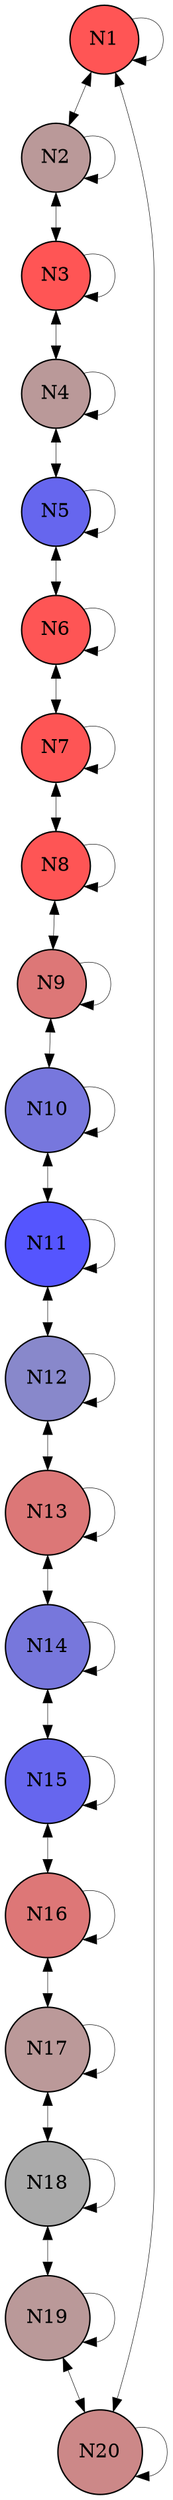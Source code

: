 strict digraph graphname { concentrate=true node [shape=circle, style=filled, fontsize=14] {node [style=filled,fillcolor="#FF5555"] N1 }{node [style=filled,fillcolor="#BA9999"] N2 }{node [style=filled,fillcolor="#FF5555"] N3 }{node [style=filled,fillcolor="#BA9999"] N4 }{node [style=filled,fillcolor="#6666EE"] N5 }{node [style=filled,fillcolor="#FE5555"] N6 }{node [style=filled,fillcolor="#FE5555"] N7 }{node [style=filled,fillcolor="#FE5555"] N8 }{node [style=filled,fillcolor="#DD7777"] N9 }{node [style=filled,fillcolor="#7777DD"] N10 }{node [style=filled,fillcolor="#5555FE"] N11 }{node [style=filled,fillcolor="#8888CB"] N12 }{node [style=filled,fillcolor="#DC7777"] N13 }{node [style=filled,fillcolor="#7777DC"] N14 }{node [style=filled,fillcolor="#6666EE"] N15 }{node [style=filled,fillcolor="#DD7777"] N16 }{node [style=filled,fillcolor="#BB9999"] N17 }{node [style=filled,fillcolor="#AAAAAA"] N18 }{node [style=filled,fillcolor="#BA9999"] N19 }{node [style=filled,fillcolor="#CC8888"] N20 } N1 -> N1 [penwidth=0.3333333333333333]; N1 -> N2 [dir=both penwidth=0.3333333333333333]; N1 -> N20 [dir=both penwidth=0.3333333333333333]; N2 -> N1 [dir=both penwidth=0.3333333333333333]; N2 -> N2 [penwidth=0.3333333333333333]; N2 -> N3 [dir=both penwidth=0.3333333333333333]; N3 -> N2 [dir=both penwidth=0.3333333333333333]; N3 -> N3 [penwidth=0.3333333333333333]; N3 -> N4 [dir=both penwidth=0.3333333333333333]; N4 -> N3 [dir=both penwidth=0.3333333333333333]; N4 -> N4 [penwidth=0.3333333333333333]; N4 -> N5 [dir=both penwidth=0.3333333333333333]; N5 -> N4 [dir=both penwidth=0.3333333333333333]; N5 -> N5 [penwidth=0.3333333333333333]; N5 -> N6 [dir=both penwidth=0.3333333333333333]; N6 -> N5 [dir=both penwidth=0.3333333333333333]; N6 -> N6 [penwidth=0.3333333333333333]; N6 -> N7 [dir=both penwidth=0.3333333333333333]; N7 -> N6 [dir=both penwidth=0.3333333333333333]; N7 -> N7 [penwidth=0.3333333333333333]; N7 -> N8 [dir=both penwidth=0.3333333333333333]; N8 -> N7 [dir=both penwidth=0.3333333333333333]; N8 -> N8 [penwidth=0.3333333333333333]; N8 -> N9 [dir=both penwidth=0.3333333333333333]; N9 -> N8 [dir=both penwidth=0.3333333333333333]; N9 -> N9 [penwidth=0.3333333333333333]; N9 -> N10 [dir=both penwidth=0.3333333333333333]; N10 -> N9 [dir=both penwidth=0.3333333333333333]; N10 -> N10 [penwidth=0.3333333333333333]; N10 -> N11 [dir=both penwidth=0.3333333333333333]; N11 -> N10 [dir=both penwidth=0.3333333333333333]; N11 -> N11 [penwidth=0.3333333333333333]; N11 -> N12 [dir=both penwidth=0.3333333333333333]; N12 -> N11 [dir=both penwidth=0.3333333333333333]; N12 -> N12 [penwidth=0.3333333333333333]; N12 -> N13 [dir=both penwidth=0.3333333333333333]; N13 -> N12 [dir=both penwidth=0.3333333333333333]; N13 -> N13 [penwidth=0.3333333333333333]; N13 -> N14 [dir=both penwidth=0.3333333333333333]; N14 -> N13 [dir=both penwidth=0.3333333333333333]; N14 -> N14 [penwidth=0.3333333333333333]; N14 -> N15 [dir=both penwidth=0.3333333333333333]; N15 -> N14 [dir=both penwidth=0.3333333333333333]; N15 -> N15 [penwidth=0.3333333333333333]; N15 -> N16 [dir=both penwidth=0.3333333333333333]; N16 -> N15 [dir=both penwidth=0.3333333333333333]; N16 -> N16 [penwidth=0.3333333333333333]; N16 -> N17 [dir=both penwidth=0.3333333333333333]; N17 -> N16 [dir=both penwidth=0.3333333333333333]; N17 -> N17 [penwidth=0.3333333333333333]; N17 -> N18 [dir=both penwidth=0.3333333333333333]; N18 -> N17 [dir=both penwidth=0.3333333333333333]; N18 -> N18 [penwidth=0.3333333333333333]; N18 -> N19 [dir=both penwidth=0.3333333333333333]; N19 -> N18 [dir=both penwidth=0.3333333333333333]; N19 -> N19 [penwidth=0.3333333333333333]; N19 -> N20 [dir=both penwidth=0.3333333333333333]; N20 -> N1 [dir=both penwidth=0.3333333333333333]; N20 -> N19 [dir=both penwidth=0.3333333333333333]; N20 -> N20 [penwidth=0.3333333333333333];}
